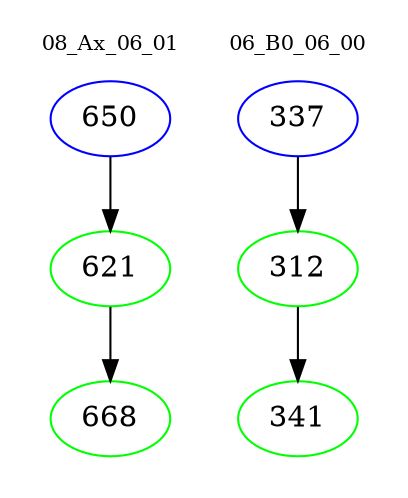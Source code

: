 digraph{
subgraph cluster_0 {
color = white
label = "08_Ax_06_01";
fontsize=10;
T0_650 [label="650", color="blue"]
T0_650 -> T0_621 [color="black"]
T0_621 [label="621", color="green"]
T0_621 -> T0_668 [color="black"]
T0_668 [label="668", color="green"]
}
subgraph cluster_1 {
color = white
label = "06_B0_06_00";
fontsize=10;
T1_337 [label="337", color="blue"]
T1_337 -> T1_312 [color="black"]
T1_312 [label="312", color="green"]
T1_312 -> T1_341 [color="black"]
T1_341 [label="341", color="green"]
}
}
